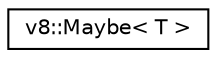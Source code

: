 digraph "Graphical Class Hierarchy"
{
  edge [fontname="Helvetica",fontsize="10",labelfontname="Helvetica",labelfontsize="10"];
  node [fontname="Helvetica",fontsize="10",shape=record];
  rankdir="LR";
  Node1 [label="v8::Maybe\< T \>",height=0.2,width=0.4,color="black", fillcolor="white", style="filled",URL="$classv8_1_1Maybe.html"];
}
